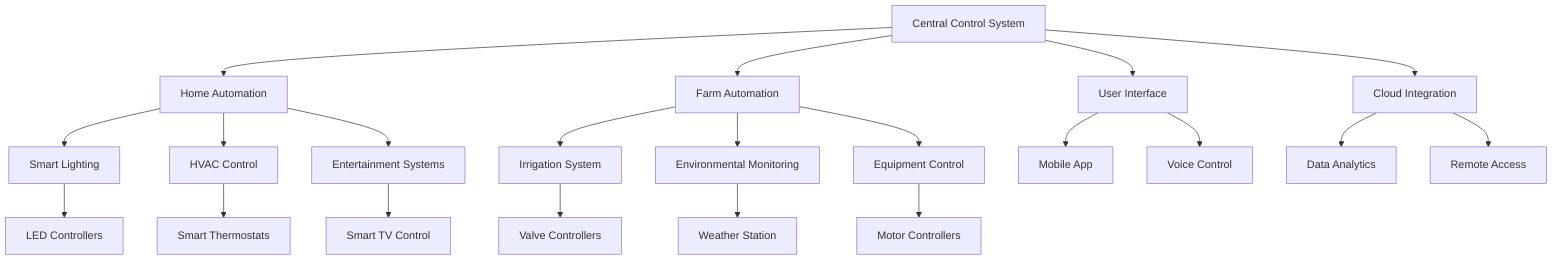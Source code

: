 graph TD
    A[Central Control System] --> B[Home Automation]
    A --> C[Farm Automation]
    
    B --> D[Smart Lighting]
    B --> E[HVAC Control]
    B --> F[Entertainment Systems]
    
    C --> G[Irrigation System]
    C --> H[Environmental Monitoring]
    C --> I[Equipment Control]
    
    A --> J[User Interface]
    A --> K[Cloud Integration]
    
    D --> D1[LED Controllers]
    E --> E1[Smart Thermostats]
    F --> F1[Smart TV Control]
    
    G --> G1[Valve Controllers]
    H --> H1[Weather Station]
    I --> I1[Motor Controllers]
    
    J --> J1[Mobile App]
    J --> J2[Voice Control]
    
    K --> K1[Data Analytics]
    K --> K2[Remote Access]